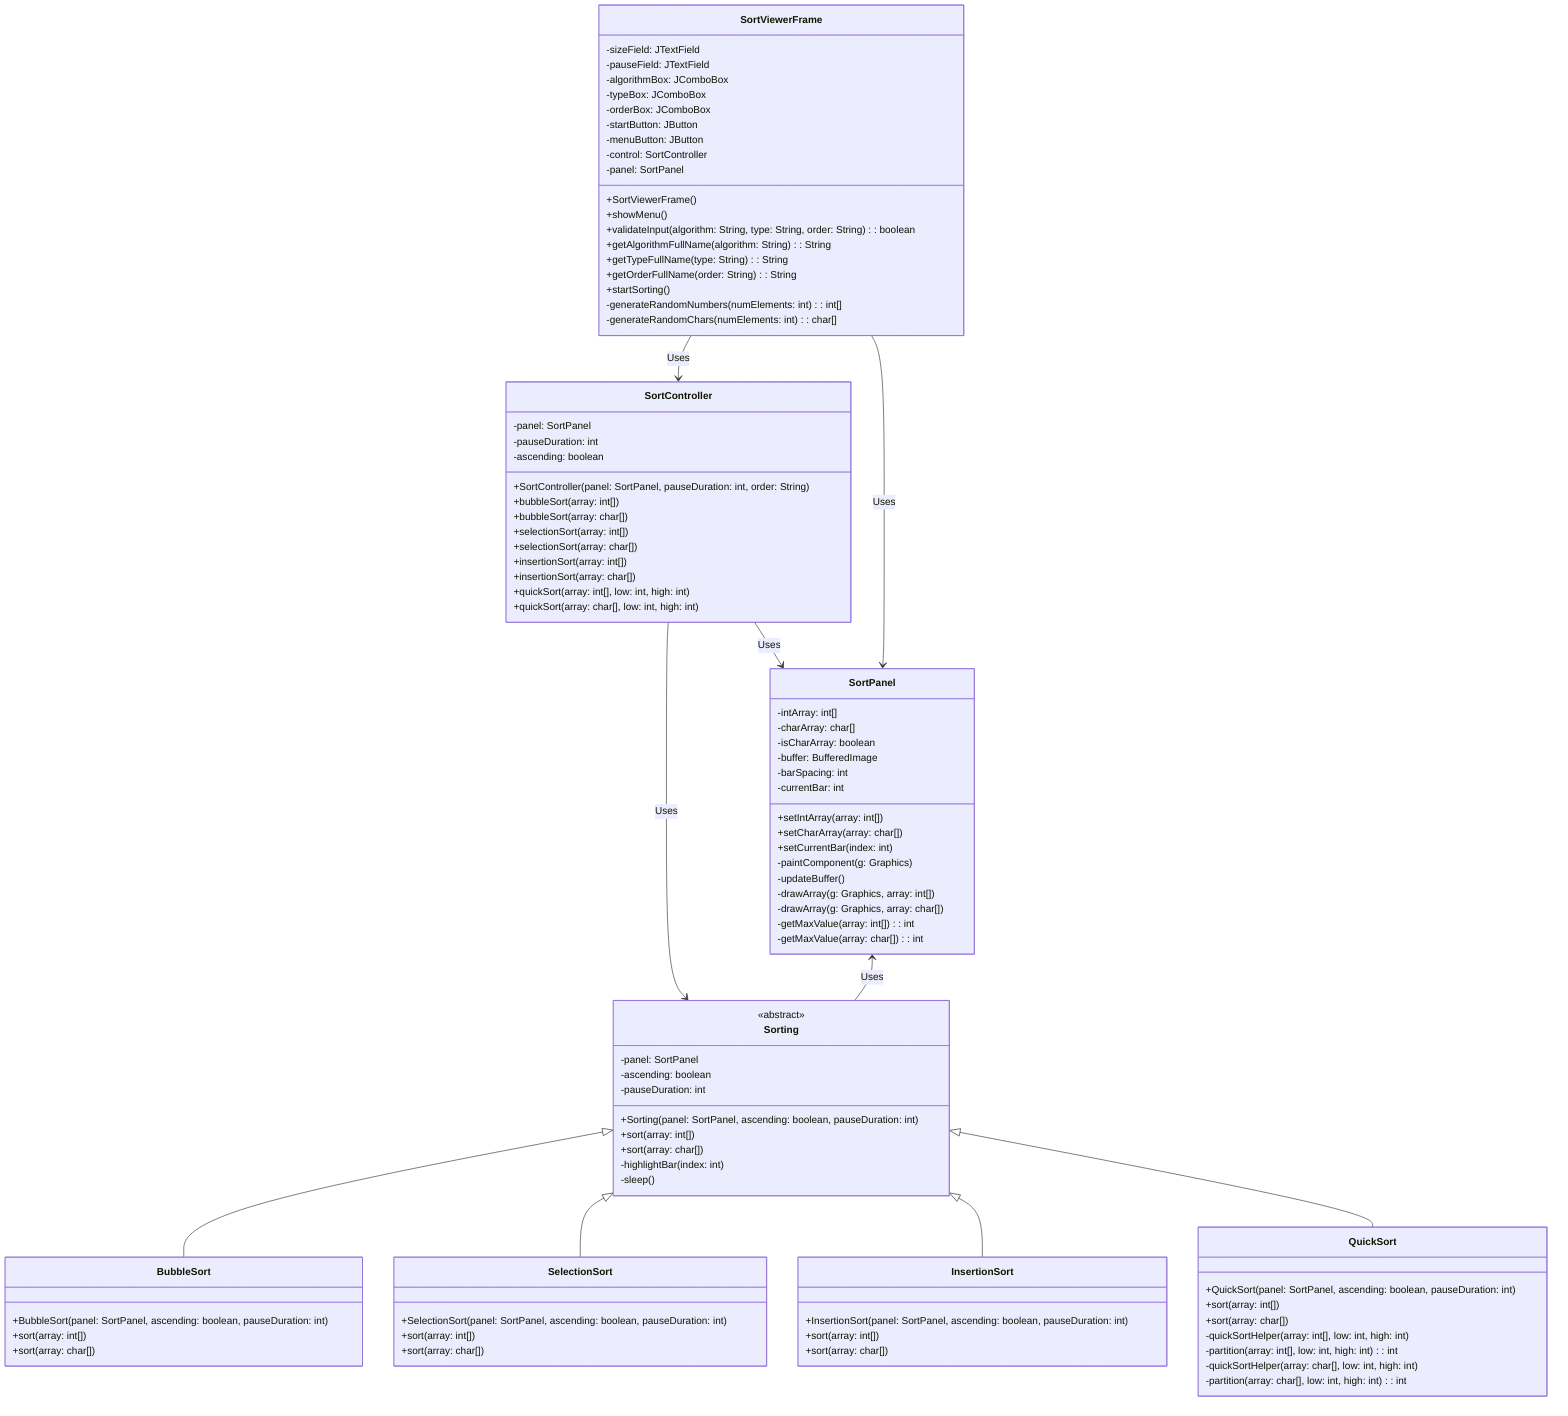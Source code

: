 classDiagram
    class SortViewerFrame {
        +SortViewerFrame()
        +showMenu()
        +validateInput(algorithm: String, type: String, order: String): boolean
        +getAlgorithmFullName(algorithm: String): String
        +getTypeFullName(type: String): String
        +getOrderFullName(order: String): String
        +startSorting()
        -generateRandomNumbers(numElements: int): int[]
        -generateRandomChars(numElements: int): char[]
        -sizeField: JTextField
        -pauseField: JTextField
        -algorithmBox: JComboBox
        -typeBox: JComboBox
        -orderBox: JComboBox
        -startButton: JButton
        -menuButton: JButton
        -control: SortController
        -panel: SortPanel
    }

    class SortController {
        +SortController(panel: SortPanel, pauseDuration: int, order: String)
        +bubbleSort(array: int[])
        +bubbleSort(array: char[])
        +selectionSort(array: int[])
        +selectionSort(array: char[])
        +insertionSort(array: int[])
        +insertionSort(array: char[])
        +quickSort(array: int[], low: int, high: int)
        +quickSort(array: char[], low: int, high: int)
        -panel: SortPanel
        -pauseDuration: int
        -ascending: boolean
    }

    class Sorting {
        <<abstract>>
        +Sorting(panel: SortPanel, ascending: boolean, pauseDuration: int)
        +sort(array: int[])
        +sort(array: char[])
        -highlightBar(index: int)
        -sleep()
        -panel: SortPanel
        -ascending: boolean
        -pauseDuration: int
    }

    class BubbleSort {
        +BubbleSort(panel: SortPanel, ascending: boolean, pauseDuration: int)
        +sort(array: int[])
        +sort(array: char[])
    }

    class SelectionSort {
        +SelectionSort(panel: SortPanel, ascending: boolean, pauseDuration: int)
        +sort(array: int[])
        +sort(array: char[])
    }

    class InsertionSort {
        +InsertionSort(panel: SortPanel, ascending: boolean, pauseDuration: int)
        +sort(array: int[])
        +sort(array: char[])
    }

    class QuickSort {
        +QuickSort(panel: SortPanel, ascending: boolean, pauseDuration: int)
        +sort(array: int[])
        +sort(array: char[])
        -quickSortHelper(array: int[], low: int, high: int)
        -partition(array: int[], low: int, high: int): int
        -quickSortHelper(array: char[], low: int, high: int)
        -partition(array: char[], low: int, high: int): int
    }

    class SortPanel {
        +setIntArray(array: int[])
        +setCharArray(array: char[])
        +setCurrentBar(index: int)
        -paintComponent(g: Graphics)
        -updateBuffer()
        -drawArray(g: Graphics, array: int[])
        -drawArray(g: Graphics, array: char[])
        -getMaxValue(array: int[]): int
        -getMaxValue(array: char[]): int
        -intArray: int[]
        -charArray: char[]
        -isCharArray: boolean
        -buffer: BufferedImage
        -barSpacing: int
        -currentBar: int
    }

    SortViewerFrame --> SortController : Uses
    SortController --> Sorting : Uses
    Sorting <|-- BubbleSort
    Sorting <|-- SelectionSort
    Sorting <|-- InsertionSort
    Sorting <|-- QuickSort
    SortPanel <-- Sorting : Uses
    SortController --> SortPanel : Uses
    SortViewerFrame --> SortPanel : Uses